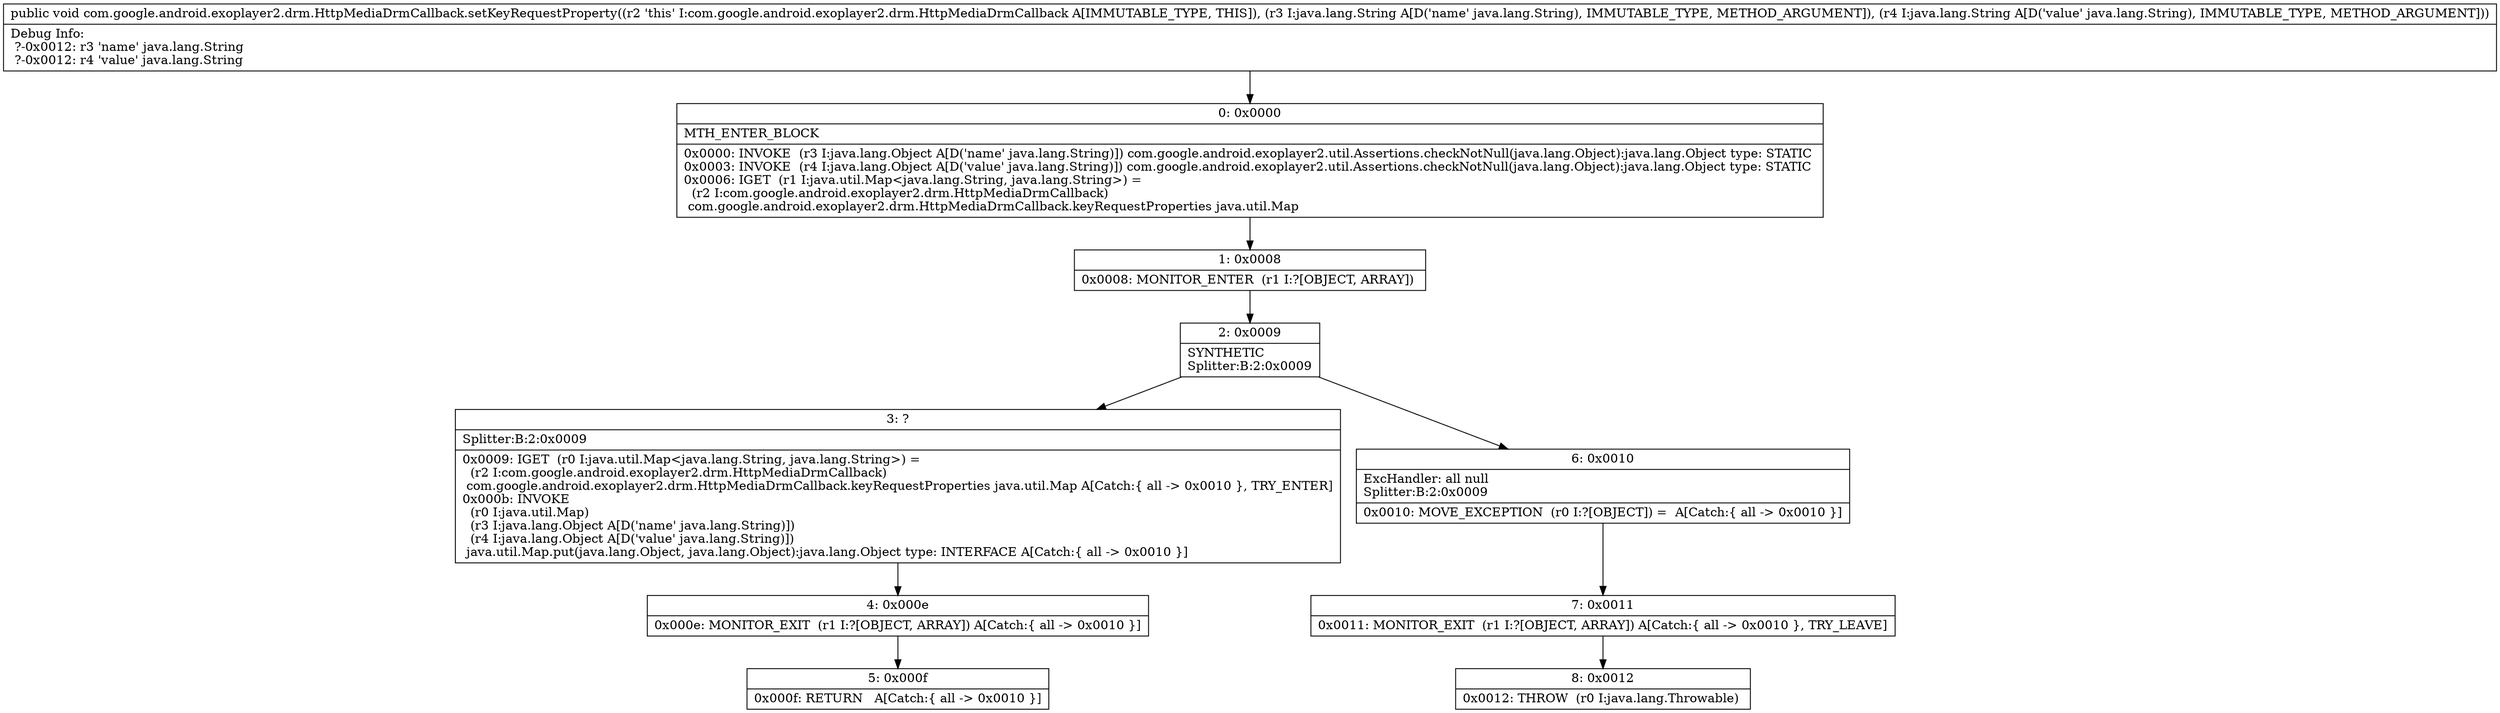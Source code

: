 digraph "CFG forcom.google.android.exoplayer2.drm.HttpMediaDrmCallback.setKeyRequestProperty(Ljava\/lang\/String;Ljava\/lang\/String;)V" {
Node_0 [shape=record,label="{0\:\ 0x0000|MTH_ENTER_BLOCK\l|0x0000: INVOKE  (r3 I:java.lang.Object A[D('name' java.lang.String)]) com.google.android.exoplayer2.util.Assertions.checkNotNull(java.lang.Object):java.lang.Object type: STATIC \l0x0003: INVOKE  (r4 I:java.lang.Object A[D('value' java.lang.String)]) com.google.android.exoplayer2.util.Assertions.checkNotNull(java.lang.Object):java.lang.Object type: STATIC \l0x0006: IGET  (r1 I:java.util.Map\<java.lang.String, java.lang.String\>) = \l  (r2 I:com.google.android.exoplayer2.drm.HttpMediaDrmCallback)\l com.google.android.exoplayer2.drm.HttpMediaDrmCallback.keyRequestProperties java.util.Map \l}"];
Node_1 [shape=record,label="{1\:\ 0x0008|0x0008: MONITOR_ENTER  (r1 I:?[OBJECT, ARRAY]) \l}"];
Node_2 [shape=record,label="{2\:\ 0x0009|SYNTHETIC\lSplitter:B:2:0x0009\l}"];
Node_3 [shape=record,label="{3\:\ ?|Splitter:B:2:0x0009\l|0x0009: IGET  (r0 I:java.util.Map\<java.lang.String, java.lang.String\>) = \l  (r2 I:com.google.android.exoplayer2.drm.HttpMediaDrmCallback)\l com.google.android.exoplayer2.drm.HttpMediaDrmCallback.keyRequestProperties java.util.Map A[Catch:\{ all \-\> 0x0010 \}, TRY_ENTER]\l0x000b: INVOKE  \l  (r0 I:java.util.Map)\l  (r3 I:java.lang.Object A[D('name' java.lang.String)])\l  (r4 I:java.lang.Object A[D('value' java.lang.String)])\l java.util.Map.put(java.lang.Object, java.lang.Object):java.lang.Object type: INTERFACE A[Catch:\{ all \-\> 0x0010 \}]\l}"];
Node_4 [shape=record,label="{4\:\ 0x000e|0x000e: MONITOR_EXIT  (r1 I:?[OBJECT, ARRAY]) A[Catch:\{ all \-\> 0x0010 \}]\l}"];
Node_5 [shape=record,label="{5\:\ 0x000f|0x000f: RETURN   A[Catch:\{ all \-\> 0x0010 \}]\l}"];
Node_6 [shape=record,label="{6\:\ 0x0010|ExcHandler: all null\lSplitter:B:2:0x0009\l|0x0010: MOVE_EXCEPTION  (r0 I:?[OBJECT]) =  A[Catch:\{ all \-\> 0x0010 \}]\l}"];
Node_7 [shape=record,label="{7\:\ 0x0011|0x0011: MONITOR_EXIT  (r1 I:?[OBJECT, ARRAY]) A[Catch:\{ all \-\> 0x0010 \}, TRY_LEAVE]\l}"];
Node_8 [shape=record,label="{8\:\ 0x0012|0x0012: THROW  (r0 I:java.lang.Throwable) \l}"];
MethodNode[shape=record,label="{public void com.google.android.exoplayer2.drm.HttpMediaDrmCallback.setKeyRequestProperty((r2 'this' I:com.google.android.exoplayer2.drm.HttpMediaDrmCallback A[IMMUTABLE_TYPE, THIS]), (r3 I:java.lang.String A[D('name' java.lang.String), IMMUTABLE_TYPE, METHOD_ARGUMENT]), (r4 I:java.lang.String A[D('value' java.lang.String), IMMUTABLE_TYPE, METHOD_ARGUMENT]))  | Debug Info:\l  ?\-0x0012: r3 'name' java.lang.String\l  ?\-0x0012: r4 'value' java.lang.String\l}"];
MethodNode -> Node_0;
Node_0 -> Node_1;
Node_1 -> Node_2;
Node_2 -> Node_3;
Node_2 -> Node_6;
Node_3 -> Node_4;
Node_4 -> Node_5;
Node_6 -> Node_7;
Node_7 -> Node_8;
}

